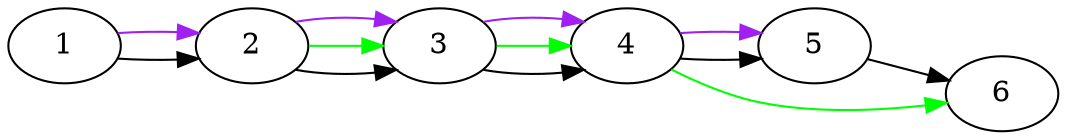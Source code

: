 digraph G
{
rankdir=LR
1 -> 2 [color="black"];
2 -> 3 [color="black"];
3 -> 4 [color="black"];
4 -> 5 [color="black"];
5 -> 6 [color="black"];
2 -> 3 [color="green"];
3 -> 4 [color="green"];
4 -> 6 [color="green"];
1 -> 2 [color="purple"];
2 -> 3 [color="purple"];
3 -> 4 [color="purple"];
4 -> 5 [color="purple"];
}